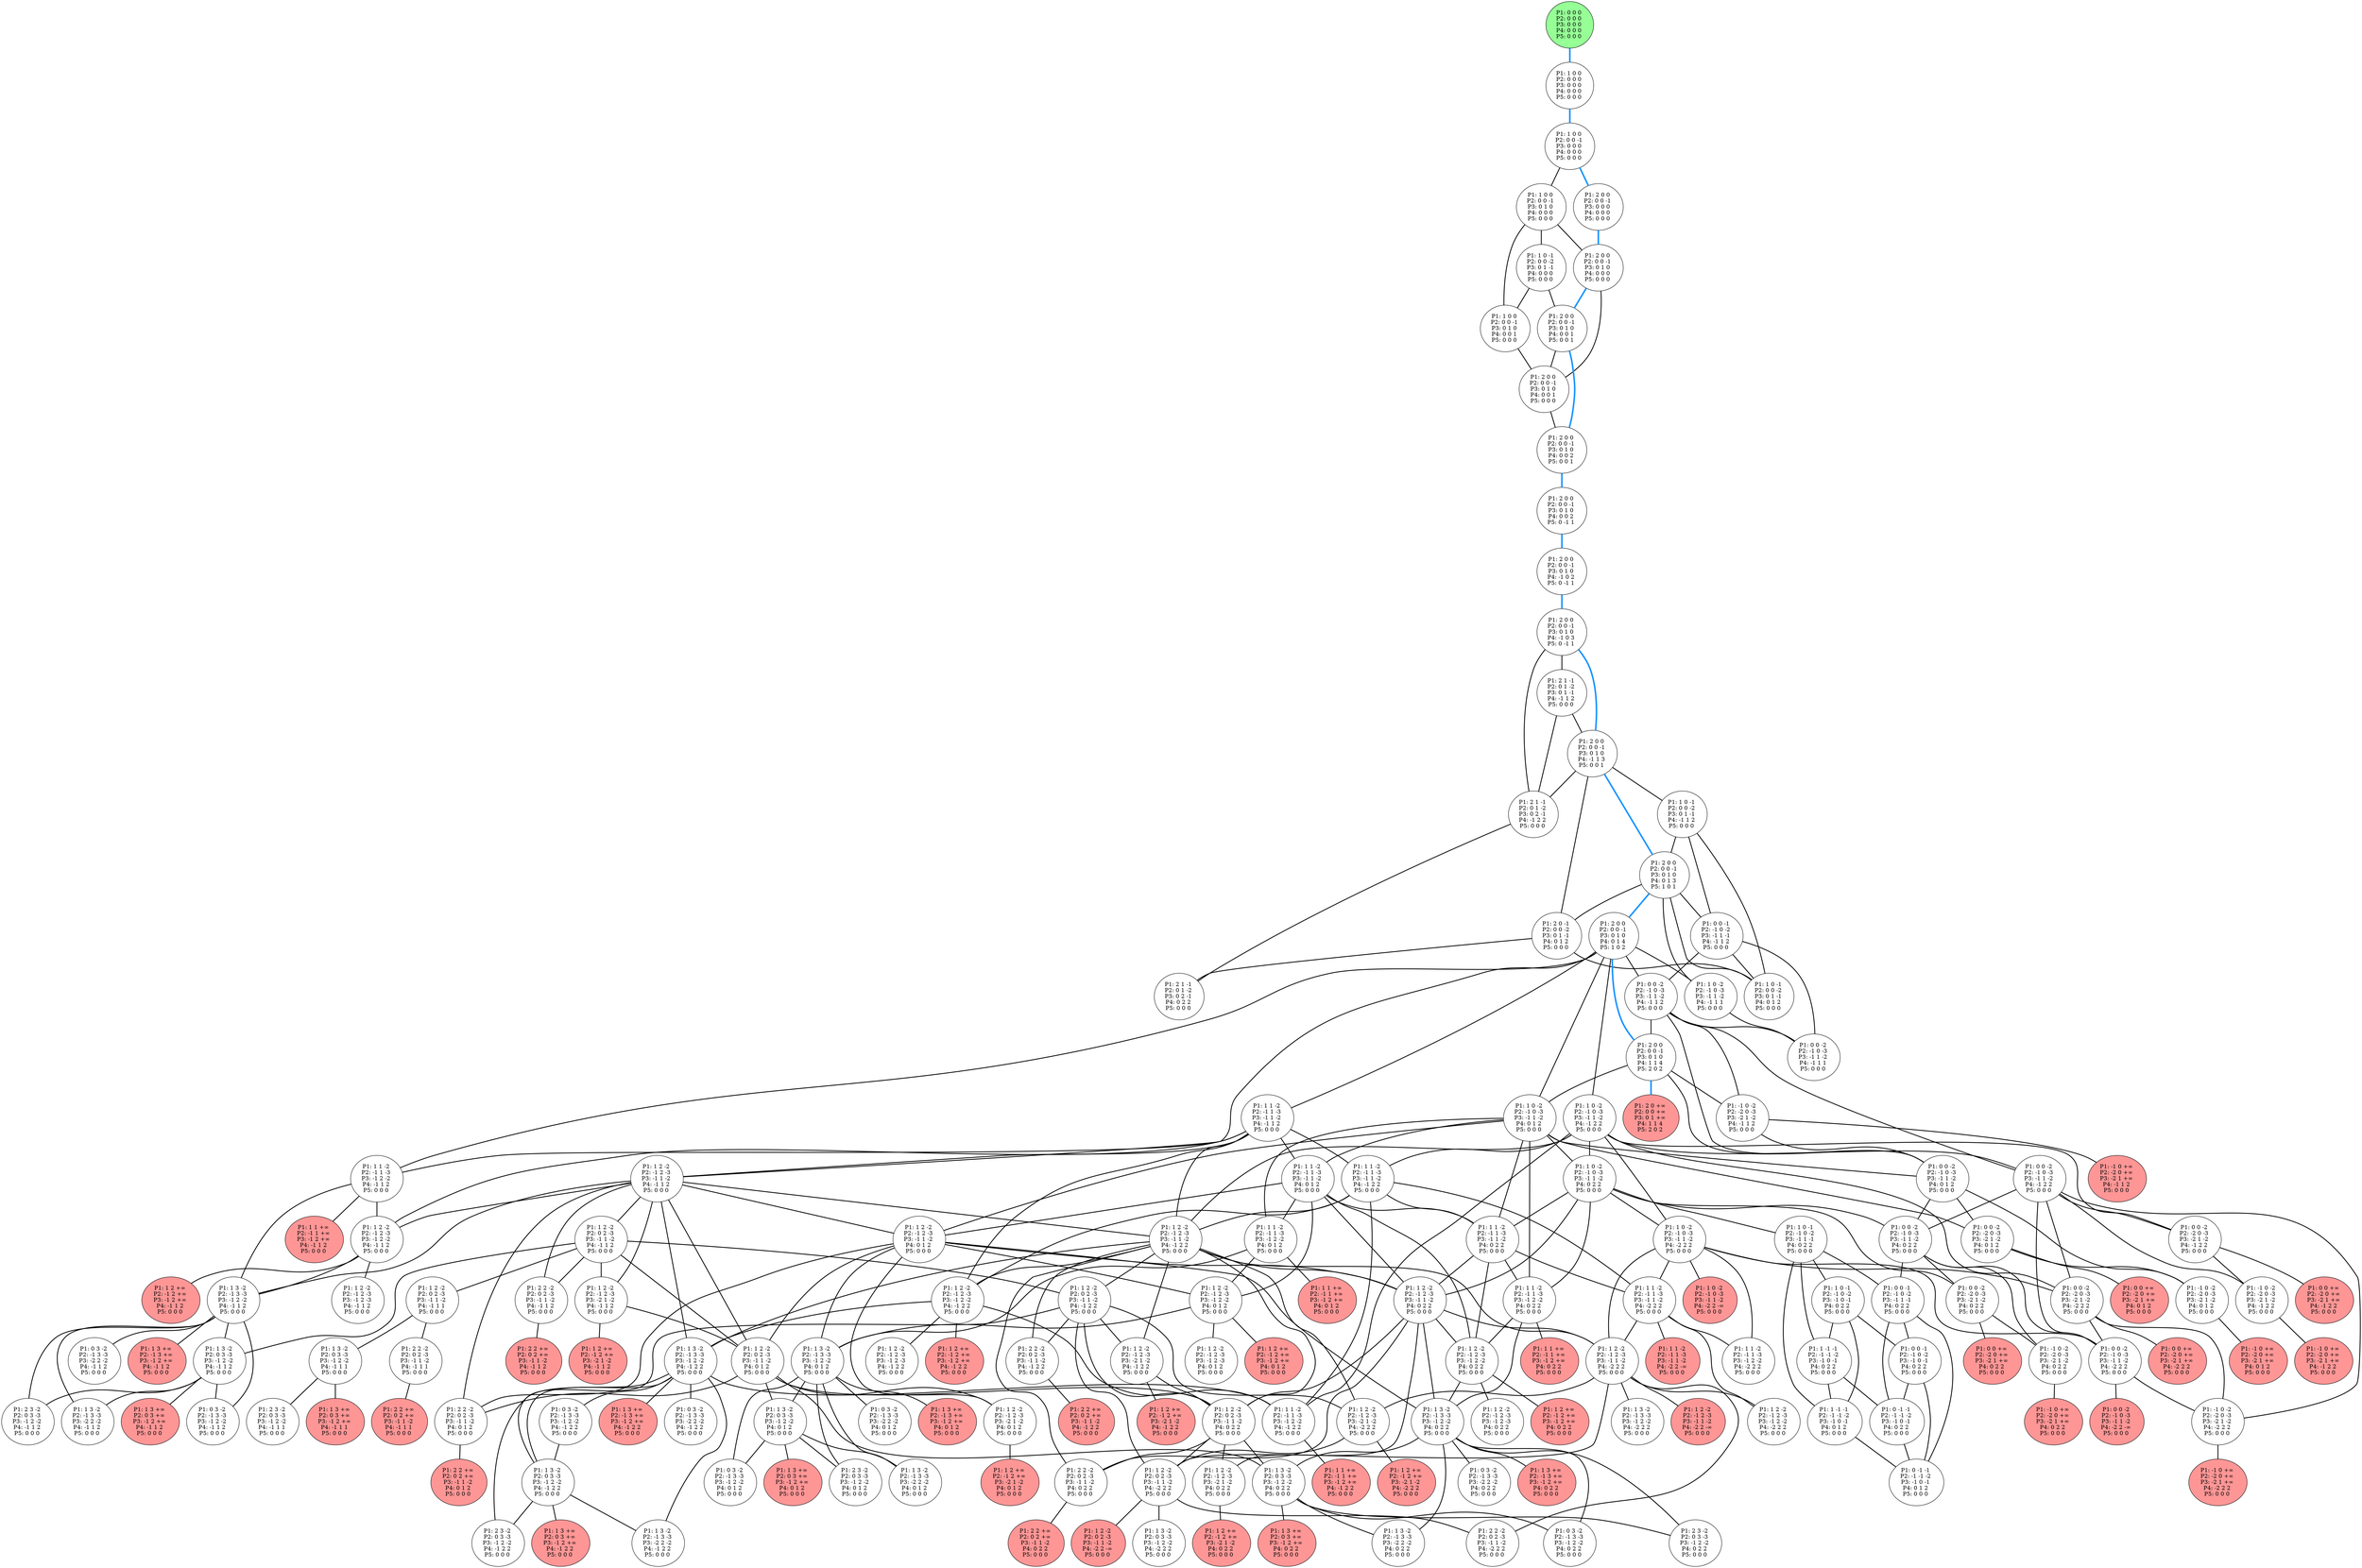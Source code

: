 graph G {
color = "black"
0 [label = "P1: 0 0 0 
P2: 0 0 0 
P3: 0 0 0 
P4: 0 0 0 
P5: 0 0 0 
",  style="filled", fillcolor = "#96FF96"];
1 [label = "P1: 1 0 0 
P2: 0 0 0 
P3: 0 0 0 
P4: 0 0 0 
P5: 0 0 0 
"];
2 [label = "P1: 1 0 0 
P2: 0 0 -1 
P3: 0 0 0 
P4: 0 0 0 
P5: 0 0 0 
"];
3 [label = "P1: 2 0 0 
P2: 0 0 -1 
P3: 0 0 0 
P4: 0 0 0 
P5: 0 0 0 
"];
4 [label = "P1: 1 0 0 
P2: 0 0 -1 
P3: 0 1 0 
P4: 0 0 0 
P5: 0 0 0 
"];
5 [label = "P1: 2 0 0 
P2: 0 0 -1 
P3: 0 1 0 
P4: 0 0 0 
P5: 0 0 0 
"];
6 [label = "P1: 1 0 -1 
P2: 0 0 -2 
P3: 0 1 -1 
P4: 0 0 0 
P5: 0 0 0 
"];
7 [label = "P1: 1 0 0 
P2: 0 0 -1 
P3: 0 1 0 
P4: 0 0 1 
P5: 0 0 0 
"];
8 [label = "P1: 2 0 0 
P2: 0 0 -1 
P3: 0 1 0 
P4: 0 0 1 
P5: 0 0 1 
"];
9 [label = "P1: 2 0 0 
P2: 0 0 -1 
P3: 0 1 0 
P4: 0 0 1 
P5: 0 0 0 
"];
10 [label = "P1: 2 0 0 
P2: 0 0 -1 
P3: 0 1 0 
P4: 0 0 2 
P5: 0 0 1 
"];
11 [label = "P1: 2 0 0 
P2: 0 0 -1 
P3: 0 1 0 
P4: 0 0 2 
P5: 0 -1 1 
"];
12 [label = "P1: 2 0 0 
P2: 0 0 -1 
P3: 0 1 0 
P4: -1 0 2 
P5: 0 -1 1 
"];
13 [label = "P1: 2 0 0 
P2: 0 0 -1 
P3: 0 1 0 
P4: -1 0 3 
P5: 0 -1 1 
"];
14 [label = "P1: 2 1 -1 
P2: 0 1 -2 
P3: 0 1 -1 
P4: -1 1 2 
P5: 0 0 0 
"];
15 [label = "P1: 2 0 0 
P2: 0 0 -1 
P3: 0 1 0 
P4: -1 1 3 
P5: 0 0 1 
"];
16 [label = "P1: 2 1 -1 
P2: 0 1 -2 
P3: 0 2 -1 
P4: -1 2 2 
P5: 0 0 0 
"];
17 [label = "P1: 1 0 -1 
P2: 0 0 -2 
P3: 0 1 -1 
P4: -1 1 2 
P5: 0 0 0 
"];
18 [label = "P1: 2 0 0 
P2: 0 0 -1 
P3: 0 1 0 
P4: 0 1 3 
P5: 1 0 1 
"];
19 [label = "P1: 2 0 -1 
P2: 0 0 -2 
P3: 0 1 -1 
P4: 0 1 2 
P5: 0 0 0 
"];
20 [label = "P1: 2 1 -1 
P2: 0 1 -2 
P3: 0 2 -1 
P4: 0 2 2 
P5: 0 0 0 
"];
21 [label = "P1: 0 0 -1 
P2: -1 0 -2 
P3: -1 1 -1 
P4: -1 1 2 
P5: 0 0 0 
"];
22 [label = "P1: 1 0 -1 
P2: 0 0 -2 
P3: 0 1 -1 
P4: 0 1 2 
P5: 0 0 0 
"];
23 [label = "P1: 2 0 0 
P2: 0 0 -1 
P3: 0 1 0 
P4: 0 1 4 
P5: 1 0 2 
"];
24 [label = "P1: 1 0 -2 
P2: -1 0 -3 
P3: -1 1 -2 
P4: -1 1 1 
P5: 0 0 0 
"];
25 [label = "P1: 0 0 -2 
P2: -1 0 -3 
P3: -1 1 -2 
P4: -1 1 2 
P5: 0 0 0 
"];
26 [label = "P1: 0 0 -2 
P2: -1 0 -3 
P3: -1 1 -2 
P4: -1 1 1 
P5: 0 0 0 
"];
27 [label = "P1: 1 1 -2 
P2: -1 1 -3 
P3: -1 1 -2 
P4: -1 1 2 
P5: 0 0 0 
"];
28 [label = "P1: 1 2 -2 
P2: -1 2 -3 
P3: -1 1 -2 
P4: -1 1 2 
P5: 0 0 0 
"];
29 [label = "P1: 2 0 0 
P2: 0 0 -1 
P3: 0 1 0 
P4: 1 1 4 
P5: 2 0 2 
"];
2929 [label = "P1: 2 0 +∞ 
P2: 0 0 +∞ 
P3: 0 1 +∞ 
P4: 1 1 4 
P5: 2 0 2 
",  style="filled", fillcolor = "#FF9696"];
30 [label = "P1: 1 1 -2 
P2: -1 1 -3 
P3: -1 2 -2 
P4: -1 1 2 
P5: 0 0 0 
"];
3030 [label = "P1: 1 1 +∞ 
P2: -1 1 +∞ 
P3: -1 2 +∞ 
P4: -1 1 2 
P5: 0 0 0 
",  style="filled", fillcolor = "#FF9696"];
31 [label = "P1: 1 0 -2 
P2: -1 0 -3 
P3: -1 1 -2 
P4: 0 1 2 
P5: 0 0 0 
"];
32 [label = "P1: 1 0 -2 
P2: -1 0 -3 
P3: -1 1 -2 
P4: -1 2 2 
P5: 0 0 0 
"];
33 [label = "P1: -1 0 -2 
P2: -2 0 -3 
P3: -2 1 -2 
P4: -1 1 2 
P5: 0 0 0 
"];
3333 [label = "P1: -1 0 +∞ 
P2: -2 0 +∞ 
P3: -2 1 +∞ 
P4: -1 1 2 
P5: 0 0 0 
",  style="filled", fillcolor = "#FF9696"];
34 [label = "P1: 0 0 -2 
P2: -1 0 -3 
P3: -1 1 -2 
P4: 0 1 2 
P5: 0 0 0 
"];
35 [label = "P1: 0 0 -2 
P2: -1 0 -3 
P3: -1 1 -2 
P4: -1 2 2 
P5: 0 0 0 
"];
36 [label = "P1: 1 2 -2 
P2: -1 2 -3 
P3: -1 2 -2 
P4: -1 1 2 
P5: 0 0 0 
"];
3636 [label = "P1: 1 2 +∞ 
P2: -1 2 +∞ 
P3: -1 2 +∞ 
P4: -1 1 2 
P5: 0 0 0 
",  style="filled", fillcolor = "#FF9696"];
37 [label = "P1: 1 1 -2 
P2: -1 1 -3 
P3: -1 1 -2 
P4: 0 1 2 
P5: 0 0 0 
"];
38 [label = "P1: 1 1 -2 
P2: -1 1 -3 
P3: -1 1 -2 
P4: -1 2 2 
P5: 0 0 0 
"];
39 [label = "P1: 1 2 -2 
P2: -1 2 -3 
P3: -1 1 -2 
P4: -1 2 2 
P5: 0 0 0 
"];
40 [label = "P1: 1 2 -2 
P2: -1 2 -3 
P3: -1 2 -2 
P4: -1 2 2 
P5: 0 0 0 
"];
4040 [label = "P1: 1 2 +∞ 
P2: -1 2 +∞ 
P3: -1 2 +∞ 
P4: -1 2 2 
P5: 0 0 0 
",  style="filled", fillcolor = "#FF9696"];
41 [label = "P1: 1 2 -2 
P2: 0 2 -3 
P3: -1 1 -2 
P4: -1 1 2 
P5: 0 0 0 
"];
42 [label = "P1: 2 2 -2 
P2: 0 2 -3 
P3: -1 1 -2 
P4: -1 1 2 
P5: 0 0 0 
"];
4242 [label = "P1: 2 2 +∞ 
P2: 0 2 +∞ 
P3: -1 1 -2 
P4: -1 1 2 
P5: 0 0 0 
",  style="filled", fillcolor = "#FF9696"];
43 [label = "P1: 1 2 -2 
P2: -1 2 -3 
P3: -2 1 -2 
P4: -1 1 2 
P5: 0 0 0 
"];
4343 [label = "P1: 1 2 +∞ 
P2: -1 2 +∞ 
P3: -2 1 -2 
P4: -1 1 2 
P5: 0 0 0 
",  style="filled", fillcolor = "#FF9696"];
44 [label = "P1: 1 3 -2 
P2: -1 3 -3 
P3: -1 2 -2 
P4: -1 1 2 
P5: 0 0 0 
"];
4444 [label = "P1: 1 3 +∞ 
P2: -1 3 +∞ 
P3: -1 2 +∞ 
P4: -1 1 2 
P5: 0 0 0 
",  style="filled", fillcolor = "#FF9696"];
45 [label = "P1: 1 2 -2 
P2: -1 2 -3 
P3: -1 1 -2 
P4: 0 1 2 
P5: 0 0 0 
"];
46 [label = "P1: 1 2 -2 
P2: 0 2 -3 
P3: -1 1 -2 
P4: 0 1 2 
P5: 0 0 0 
"];
47 [label = "P1: 2 2 -2 
P2: 0 2 -3 
P3: -1 1 -2 
P4: 0 1 2 
P5: 0 0 0 
"];
4747 [label = "P1: 2 2 +∞ 
P2: 0 2 +∞ 
P3: -1 1 -2 
P4: 0 1 2 
P5: 0 0 0 
",  style="filled", fillcolor = "#FF9696"];
48 [label = "P1: 1 3 -2 
P2: -1 3 -3 
P3: -1 2 -2 
P4: -1 2 2 
P5: 0 0 0 
"];
4848 [label = "P1: 1 3 +∞ 
P2: -1 3 +∞ 
P3: -1 2 +∞ 
P4: -1 2 2 
P5: 0 0 0 
",  style="filled", fillcolor = "#FF9696"];
49 [label = "P1: 0 0 -2 
P2: -2 0 -3 
P3: -2 1 -2 
P4: 0 1 2 
P5: 0 0 0 
"];
4949 [label = "P1: 0 0 +∞ 
P2: -2 0 +∞ 
P3: -2 1 +∞ 
P4: 0 1 2 
P5: 0 0 0 
",  style="filled", fillcolor = "#FF9696"];
50 [label = "P1: 1 1 -2 
P2: -1 1 -3 
P3: -1 2 -2 
P4: 0 1 2 
P5: 0 0 0 
"];
5050 [label = "P1: 1 1 +∞ 
P2: -1 1 +∞ 
P3: -1 2 +∞ 
P4: 0 1 2 
P5: 0 0 0 
",  style="filled", fillcolor = "#FF9696"];
51 [label = "P1: 1 0 -2 
P2: -1 0 -3 
P3: -1 1 -2 
P4: 0 2 2 
P5: 0 0 0 
"];
52 [label = "P1: 1 1 -2 
P2: -1 1 -3 
P3: -1 1 -2 
P4: 0 2 2 
P5: 0 0 0 
"];
53 [label = "P1: 1 1 -2 
P2: -1 1 -3 
P3: -1 2 -2 
P4: 0 2 2 
P5: 0 0 0 
"];
5353 [label = "P1: 1 1 +∞ 
P2: -1 1 +∞ 
P3: -1 2 +∞ 
P4: 0 2 2 
P5: 0 0 0 
",  style="filled", fillcolor = "#FF9696"];
54 [label = "P1: 0 0 -2 
P2: -2 0 -3 
P3: -2 1 -2 
P4: -1 2 2 
P5: 0 0 0 
"];
5454 [label = "P1: 0 0 +∞ 
P2: -2 0 +∞ 
P3: -2 1 +∞ 
P4: -1 2 2 
P5: 0 0 0 
",  style="filled", fillcolor = "#FF9696"];
55 [label = "P1: 1 1 -2 
P2: -1 1 -3 
P3: -1 2 -2 
P4: -1 2 2 
P5: 0 0 0 
"];
5555 [label = "P1: 1 1 +∞ 
P2: -1 1 +∞ 
P3: -1 2 +∞ 
P4: -1 2 2 
P5: 0 0 0 
",  style="filled", fillcolor = "#FF9696"];
56 [label = "P1: 1 0 -2 
P2: -1 0 -3 
P3: -1 1 -2 
P4: -2 2 2 
P5: 0 0 0 
"];
5656 [label = "P1: 1 0 -2 
P2: -1 0 -3 
P3: -1 1 -2 
P4: -2 2 -∞ 
P5: 0 0 0 
",  style="filled", fillcolor = "#FF9696"];
57 [label = "P1: 0 0 -2 
P2: -2 0 -3 
P3: -2 1 -2 
P4: -2 2 2 
P5: 0 0 0 
"];
5757 [label = "P1: 0 0 +∞ 
P2: -2 0 +∞ 
P3: -2 1 +∞ 
P4: -2 2 2 
P5: 0 0 0 
",  style="filled", fillcolor = "#FF9696"];
58 [label = "P1: -1 0 -2 
P2: -2 0 -3 
P3: -2 1 -2 
P4: 0 1 2 
P5: 0 0 0 
"];
5858 [label = "P1: -1 0 +∞ 
P2: -2 0 +∞ 
P3: -2 1 +∞ 
P4: 0 1 2 
P5: 0 0 0 
",  style="filled", fillcolor = "#FF9696"];
59 [label = "P1: 0 0 -2 
P2: -1 0 -3 
P3: -1 1 -2 
P4: 0 2 2 
P5: 0 0 0 
"];
60 [label = "P1: -1 0 -2 
P2: -2 0 -3 
P3: -2 1 -2 
P4: -1 2 2 
P5: 0 0 0 
"];
6060 [label = "P1: -1 0 +∞ 
P2: -2 0 +∞ 
P3: -2 1 +∞ 
P4: -1 2 2 
P5: 0 0 0 
",  style="filled", fillcolor = "#FF9696"];
61 [label = "P1: 0 0 -2 
P2: -1 0 -3 
P3: -1 1 -2 
P4: -2 2 2 
P5: 0 0 0 
"];
6161 [label = "P1: 0 0 -2 
P2: -1 0 -3 
P3: -1 1 -2 
P4: -2 2 -∞ 
P5: 0 0 0 
",  style="filled", fillcolor = "#FF9696"];
62 [label = "P1: -1 0 -2 
P2: -2 0 -3 
P3: -2 1 -2 
P4: -2 2 2 
P5: 0 0 0 
"];
6262 [label = "P1: -1 0 +∞ 
P2: -2 0 +∞ 
P3: -2 1 +∞ 
P4: -2 2 2 
P5: 0 0 0 
",  style="filled", fillcolor = "#FF9696"];
63 [label = "P1: 1 2 -2 
P2: -1 2 -3 
P3: -1 2 -3 
P4: -1 1 2 
P5: 0 0 0 
"];
64 [label = "P1: 1 2 -2 
P2: -1 2 -3 
P3: -1 2 -2 
P4: 0 1 2 
P5: 0 0 0 
"];
6464 [label = "P1: 1 2 +∞ 
P2: -1 2 +∞ 
P3: -1 2 +∞ 
P4: 0 1 2 
P5: 0 0 0 
",  style="filled", fillcolor = "#FF9696"];
65 [label = "P1: 1 2 -2 
P2: -1 2 -3 
P3: -1 1 -2 
P4: 0 2 2 
P5: 0 0 0 
"];
66 [label = "P1: 1 2 -2 
P2: -1 2 -3 
P3: -1 2 -2 
P4: 0 2 2 
P5: 0 0 0 
"];
6666 [label = "P1: 1 2 +∞ 
P2: -1 2 +∞ 
P3: -1 2 +∞ 
P4: 0 2 2 
P5: 0 0 0 
",  style="filled", fillcolor = "#FF9696"];
67 [label = "P1: 1 1 -2 
P2: -1 1 -3 
P3: -1 1 -2 
P4: -2 2 2 
P5: 0 0 0 
"];
6767 [label = "P1: 1 1 -2 
P2: -1 1 -3 
P3: -1 1 -2 
P4: -2 2 -∞ 
P5: 0 0 0 
",  style="filled", fillcolor = "#FF9696"];
68 [label = "P1: 1 2 -2 
P2: 0 2 -3 
P3: -1 1 -2 
P4: -1 2 2 
P5: 0 0 0 
"];
69 [label = "P1: 2 2 -2 
P2: 0 2 -3 
P3: -1 1 -2 
P4: -1 2 2 
P5: 0 0 0 
"];
6969 [label = "P1: 2 2 +∞ 
P2: 0 2 +∞ 
P3: -1 1 -2 
P4: -1 2 2 
P5: 0 0 0 
",  style="filled", fillcolor = "#FF9696"];
70 [label = "P1: 1 2 -2 
P2: -1 2 -3 
P3: -2 1 -2 
P4: -1 2 2 
P5: 0 0 0 
"];
7070 [label = "P1: 1 2 +∞ 
P2: -1 2 +∞ 
P3: -2 1 -2 
P4: -1 2 2 
P5: 0 0 0 
",  style="filled", fillcolor = "#FF9696"];
71 [label = "P1: 1 2 -2 
P2: -1 2 -3 
P3: -1 1 -2 
P4: -2 2 2 
P5: 0 0 0 
"];
7171 [label = "P1: 1 2 -2 
P2: -1 2 -3 
P3: -1 1 -2 
P4: -2 2 -∞ 
P5: 0 0 0 
",  style="filled", fillcolor = "#FF9696"];
72 [label = "P1: 1 2 -2 
P2: 0 2 -3 
P3: -1 1 -2 
P4: 0 2 2 
P5: 0 0 0 
"];
73 [label = "P1: 2 2 -2 
P2: 0 2 -3 
P3: -1 1 -2 
P4: 0 2 2 
P5: 0 0 0 
"];
7373 [label = "P1: 2 2 +∞ 
P2: 0 2 +∞ 
P3: -1 1 -2 
P4: 0 2 2 
P5: 0 0 0 
",  style="filled", fillcolor = "#FF9696"];
74 [label = "P1: 1 2 -2 
P2: -1 2 -3 
P3: -2 1 -2 
P4: -2 2 2 
P5: 0 0 0 
"];
7474 [label = "P1: 1 2 +∞ 
P2: -1 2 +∞ 
P3: -2 1 -2 
P4: -2 2 2 
P5: 0 0 0 
",  style="filled", fillcolor = "#FF9696"];
75 [label = "P1: 1 2 -2 
P2: -1 2 -3 
P3: -1 2 -3 
P4: -1 2 2 
P5: 0 0 0 
"];
76 [label = "P1: 1 3 -2 
P2: 0 3 -3 
P3: -1 2 -2 
P4: -1 1 2 
P5: 0 0 0 
"];
7676 [label = "P1: 1 3 +∞ 
P2: 0 3 +∞ 
P3: -1 2 +∞ 
P4: -1 1 2 
P5: 0 0 0 
",  style="filled", fillcolor = "#FF9696"];
77 [label = "P1: 1 2 -2 
P2: 0 2 -3 
P3: -1 1 -2 
P4: -1 1 1 
P5: 0 0 0 
"];
78 [label = "P1: 0 3 -2 
P2: -1 3 -3 
P3: -1 2 -2 
P4: -1 1 2 
P5: 0 0 0 
"];
79 [label = "P1: 2 3 -2 
P2: 0 3 -3 
P3: -1 2 -2 
P4: -1 1 2 
P5: 0 0 0 
"];
80 [label = "P1: 1 3 -2 
P2: -1 3 -3 
P3: -2 2 -2 
P4: -1 1 2 
P5: 0 0 0 
"];
81 [label = "P1: 0 3 -2 
P2: -1 3 -3 
P3: -2 2 -2 
P4: -1 1 2 
P5: 0 0 0 
"];
82 [label = "P1: 1 2 -2 
P2: -1 2 -3 
P3: -2 1 -2 
P4: 0 1 2 
P5: 0 0 0 
"];
8282 [label = "P1: 1 2 +∞ 
P2: -1 2 +∞ 
P3: -2 1 -2 
P4: 0 1 2 
P5: 0 0 0 
",  style="filled", fillcolor = "#FF9696"];
83 [label = "P1: 1 3 -2 
P2: -1 3 -3 
P3: -1 2 -2 
P4: 0 1 2 
P5: 0 0 0 
"];
8383 [label = "P1: 1 3 +∞ 
P2: -1 3 +∞ 
P3: -1 2 +∞ 
P4: 0 1 2 
P5: 0 0 0 
",  style="filled", fillcolor = "#FF9696"];
84 [label = "P1: 1 3 -2 
P2: -1 3 -3 
P3: -1 2 -2 
P4: 0 2 2 
P5: 0 0 0 
"];
8484 [label = "P1: 1 3 +∞ 
P2: -1 3 +∞ 
P3: -1 2 +∞ 
P4: 0 2 2 
P5: 0 0 0 
",  style="filled", fillcolor = "#FF9696"];
85 [label = "P1: 1 3 -2 
P2: 0 3 -3 
P3: -1 2 -2 
P4: 0 1 2 
P5: 0 0 0 
"];
8585 [label = "P1: 1 3 +∞ 
P2: 0 3 +∞ 
P3: -1 2 +∞ 
P4: 0 1 2 
P5: 0 0 0 
",  style="filled", fillcolor = "#FF9696"];
86 [label = "P1: 1 3 -2 
P2: 0 3 -3 
P3: -1 2 -2 
P4: 0 2 2 
P5: 0 0 0 
"];
8686 [label = "P1: 1 3 +∞ 
P2: 0 3 +∞ 
P3: -1 2 +∞ 
P4: 0 2 2 
P5: 0 0 0 
",  style="filled", fillcolor = "#FF9696"];
87 [label = "P1: 0 3 -2 
P2: -1 3 -3 
P3: -1 2 -2 
P4: -1 2 2 
P5: 0 0 0 
"];
88 [label = "P1: 1 3 -2 
P2: 0 3 -3 
P3: -1 2 -2 
P4: -1 2 2 
P5: 0 0 0 
"];
8888 [label = "P1: 1 3 +∞ 
P2: 0 3 +∞ 
P3: -1 2 +∞ 
P4: -1 2 2 
P5: 0 0 0 
",  style="filled", fillcolor = "#FF9696"];
89 [label = "P1: 2 3 -2 
P2: 0 3 -3 
P3: -1 2 -2 
P4: -1 2 2 
P5: 0 0 0 
"];
90 [label = "P1: 1 3 -2 
P2: -1 3 -3 
P3: -2 2 -2 
P4: -1 2 2 
P5: 0 0 0 
"];
91 [label = "P1: 0 3 -2 
P2: -1 3 -3 
P3: -2 2 -2 
P4: -1 2 2 
P5: 0 0 0 
"];
92 [label = "P1: 0 0 -2 
P2: -2 0 -3 
P3: -2 1 -2 
P4: 0 2 2 
P5: 0 0 0 
"];
9292 [label = "P1: 0 0 +∞ 
P2: -2 0 +∞ 
P3: -2 1 +∞ 
P4: 0 2 2 
P5: 0 0 0 
",  style="filled", fillcolor = "#FF9696"];
93 [label = "P1: 1 0 -1 
P2: -1 0 -2 
P3: -1 1 -1 
P4: 0 2 2 
P5: 0 0 0 
"];
94 [label = "P1: 1 1 -2 
P2: -1 1 -3 
P3: -1 2 -2 
P4: -2 2 2 
P5: 0 0 0 
"];
95 [label = "P1: -1 0 -2 
P2: -2 0 -3 
P3: -2 1 -2 
P4: 0 2 2 
P5: 0 0 0 
"];
9595 [label = "P1: -1 0 +∞ 
P2: -2 0 +∞ 
P3: -2 1 +∞ 
P4: 0 2 2 
P5: 0 0 0 
",  style="filled", fillcolor = "#FF9696"];
96 [label = "P1: 0 0 -1 
P2: -1 0 -2 
P3: -1 1 -1 
P4: 0 2 2 
P5: 0 0 0 
"];
97 [label = "P1: 1 2 -2 
P2: -1 2 -3 
P3: -1 2 -3 
P4: 0 1 2 
P5: 0 0 0 
"];
98 [label = "P1: 1 2 -2 
P2: -1 2 -3 
P3: -2 1 -2 
P4: 0 2 2 
P5: 0 0 0 
"];
9898 [label = "P1: 1 2 +∞ 
P2: -1 2 +∞ 
P3: -2 1 -2 
P4: 0 2 2 
P5: 0 0 0 
",  style="filled", fillcolor = "#FF9696"];
99 [label = "P1: 1 2 -2 
P2: -1 2 -3 
P3: -1 2 -3 
P4: 0 2 2 
P5: 0 0 0 
"];
100 [label = "P1: 1 2 -2 
P2: -1 2 -3 
P3: -1 2 -2 
P4: -2 2 2 
P5: 0 0 0 
"];
101 [label = "P1: 1 2 -2 
P2: 0 2 -3 
P3: -1 1 -2 
P4: -2 2 2 
P5: 0 0 0 
"];
101101 [label = "P1: 1 2 -2 
P2: 0 2 -3 
P3: -1 1 -2 
P4: -2 2 -∞ 
P5: 0 0 0 
",  style="filled", fillcolor = "#FF9696"];
102 [label = "P1: 2 2 -2 
P2: 0 2 -3 
P3: -1 1 -2 
P4: -2 2 2 
P5: 0 0 0 
"];
103 [label = "P1: 1 3 -2 
P2: -1 3 -3 
P3: -1 2 -2 
P4: -2 2 2 
P5: 0 0 0 
"];
104 [label = "P1: 2 2 -2 
P2: 0 2 -3 
P3: -1 1 -2 
P4: -1 1 1 
P5: 0 0 0 
"];
104104 [label = "P1: 2 2 +∞ 
P2: 0 2 +∞ 
P3: -1 1 -2 
P4: -1 1 1 
P5: 0 0 0 
",  style="filled", fillcolor = "#FF9696"];
105 [label = "P1: 1 3 -2 
P2: 0 3 -3 
P3: -1 2 -2 
P4: -1 1 1 
P5: 0 0 0 
"];
105105 [label = "P1: 1 3 +∞ 
P2: 0 3 +∞ 
P3: -1 2 +∞ 
P4: -1 1 1 
P5: 0 0 0 
",  style="filled", fillcolor = "#FF9696"];
106 [label = "P1: 0 3 -2 
P2: -1 3 -3 
P3: -1 2 -2 
P4: 0 1 2 
P5: 0 0 0 
"];
107 [label = "P1: 2 3 -2 
P2: 0 3 -3 
P3: -1 2 -2 
P4: 0 1 2 
P5: 0 0 0 
"];
108 [label = "P1: 1 3 -2 
P2: -1 3 -3 
P3: -2 2 -2 
P4: 0 1 2 
P5: 0 0 0 
"];
109 [label = "P1: 0 3 -2 
P2: -1 3 -3 
P3: -2 2 -2 
P4: 0 1 2 
P5: 0 0 0 
"];
110 [label = "P1: 0 3 -2 
P2: -1 3 -3 
P3: -1 2 -2 
P4: 0 2 2 
P5: 0 0 0 
"];
111 [label = "P1: 2 3 -2 
P2: 0 3 -3 
P3: -1 2 -2 
P4: 0 2 2 
P5: 0 0 0 
"];
112 [label = "P1: 1 3 -2 
P2: -1 3 -3 
P3: -2 2 -2 
P4: 0 2 2 
P5: 0 0 0 
"];
113 [label = "P1: 0 3 -2 
P2: -1 3 -3 
P3: -2 2 -2 
P4: 0 2 2 
P5: 0 0 0 
"];
114 [label = "P1: 1 0 -1 
P2: -1 0 -2 
P3: -1 0 -1 
P4: 0 2 2 
P5: 0 0 0 
"];
115 [label = "P1: 1 -1 -1 
P2: -1 -1 -2 
P3: -1 0 -1 
P4: 0 2 2 
P5: 0 0 0 
"];
116 [label = "P1: 1 -1 -1 
P2: -1 -1 -2 
P3: -1 0 -1 
P4: 0 1 2 
P5: 0 0 0 
"];
117 [label = "P1: 0 0 -1 
P2: -1 0 -2 
P3: -1 0 -1 
P4: 0 2 2 
P5: 0 0 0 
"];
118 [label = "P1: 0 -1 -1 
P2: -1 -1 -2 
P3: -1 0 -1 
P4: 0 2 2 
P5: 0 0 0 
"];
119 [label = "P1: 0 -1 -1 
P2: -1 -1 -2 
P3: -1 0 -1 
P4: 0 1 2 
P5: 0 0 0 
"];
120 [label = "P1: 1 3 -2 
P2: 0 3 -3 
P3: -1 2 -2 
P4: -2 2 2 
P5: 0 0 0 
"];
121 [label = "P1: 2 3 -2 
P2: 0 3 -3 
P3: -1 2 -2 
P4: -1 1 1 
P5: 0 0 0 
"];
edge [style=bold];
0 -- 1 [color="#1E96FF", penwidth=4.0];

1 -- 2 [color="#1E96FF", penwidth=4.0];

2 -- 3 [color="#1E96FF", penwidth=4.0];
2 -- 4 [color=black];

3 -- 5 [color="#1E96FF", penwidth=4.0];

4 -- 5 [color=black];
4 -- 6 [color=black];
4 -- 7 [color=black];

5 -- 8 [color="#1E96FF", penwidth=4.0];
5 -- 9 [color=black];

6 -- 8 [color=black];
6 -- 7 [color=black];

7 -- 9 [color=black];

8 -- 10 [color="#1E96FF", penwidth=4.0];
8 -- 9 [color=black];

9 -- 10 [color=black];

10 -- 11 [color="#1E96FF", penwidth=4.0];

11 -- 12 [color="#1E96FF", penwidth=4.0];

12 -- 13 [color="#1E96FF", penwidth=4.0];

13 -- 14 [color=black];
13 -- 15 [color="#1E96FF", penwidth=4.0];
13 -- 16 [color=black];

14 -- 15 [color=black];
14 -- 16 [color=black];

15 -- 17 [color=black];
15 -- 18 [color="#1E96FF", penwidth=4.0];
15 -- 19 [color=black];
15 -- 16 [color=black];

16 -- 20 [color=black];

17 -- 18 [color=black];
17 -- 21 [color=black];
17 -- 22 [color=black];

18 -- 21 [color=black];
18 -- 23 [color="#1E96FF", penwidth=4.0];
18 -- 22 [color=black];
18 -- 19 [color=black];
18 -- 24 [color=black];

19 -- 22 [color=black];
19 -- 20 [color=black];


21 -- 25 [color=black];
21 -- 22 [color=black];
21 -- 26 [color=black];


23 -- 25 [color=black];
23 -- 27 [color=black];
23 -- 28 [color=black];
23 -- 29 [color="#1E96FF", penwidth=4.0];
23 -- 30 [color=black];
23 -- 31 [color=black];
23 -- 32 [color=black];
23 -- 24 [color=black];

24 -- 26 [color=black];

25 -- 29 [color=black];
25 -- 33 [color=black];
25 -- 34 [color=black];
25 -- 35 [color=black];
25 -- 26 [color=black];


27 -- 28 [color=black];
27 -- 30 [color=black];
27 -- 36 [color=black];
27 -- 37 [color=black];
27 -- 38 [color=black];
27 -- 39 [color=black];
27 -- 40 [color=black];

28 -- 41 [color=black];
28 -- 42 [color=black];
28 -- 43 [color=black];
28 -- 36 [color=black];
28 -- 44 [color=black];
28 -- 45 [color=black];
28 -- 39 [color=black];
28 -- 46 [color=black];
28 -- 47 [color=black];
28 -- 48 [color=black];

29 -- 33 [color=black];
29 -- 31 [color=black];
29 -- 34 [color=black];

29 -- 2929 [color="#1E96FF", penwidth=4.0];
30 -- 36 [color=black];
30 -- 44 [color=black];

30 -- 3030 [color=black];
31 -- 34 [color=black];
31 -- 37 [color=black];
31 -- 45 [color=black];
31 -- 49 [color=black];
31 -- 50 [color=black];
31 -- 51 [color=black];
31 -- 52 [color=black];
31 -- 53 [color=black];

32 -- 35 [color=black];
32 -- 38 [color=black];
32 -- 39 [color=black];
32 -- 54 [color=black];
32 -- 55 [color=black];
32 -- 56 [color=black];
32 -- 51 [color=black];
32 -- 57 [color=black];

33 -- 34 [color=black];

33 -- 3333 [color=black];
34 -- 49 [color=black];
34 -- 58 [color=black];
34 -- 59 [color=black];

35 -- 54 [color=black];
35 -- 60 [color=black];
35 -- 61 [color=black];
35 -- 59 [color=black];
35 -- 57 [color=black];
35 -- 62 [color=black];

36 -- 44 [color=black];
36 -- 63 [color=black];

36 -- 3636 [color=black];
37 -- 45 [color=black];
37 -- 50 [color=black];
37 -- 64 [color=black];
37 -- 52 [color=black];
37 -- 65 [color=black];
37 -- 66 [color=black];

38 -- 39 [color=black];
38 -- 55 [color=black];
38 -- 40 [color=black];
38 -- 67 [color=black];
38 -- 52 [color=black];

39 -- 68 [color=black];
39 -- 69 [color=black];
39 -- 70 [color=black];
39 -- 40 [color=black];
39 -- 48 [color=black];
39 -- 71 [color=black];
39 -- 65 [color=black];
39 -- 72 [color=black];
39 -- 73 [color=black];
39 -- 74 [color=black];

40 -- 55 [color=black];
40 -- 48 [color=black];
40 -- 75 [color=black];

40 -- 4040 [color=black];
41 -- 42 [color=black];
41 -- 43 [color=black];
41 -- 76 [color=black];
41 -- 46 [color=black];
41 -- 68 [color=black];
41 -- 77 [color=black];


42 -- 4242 [color=black];
43 -- 46 [color=black];

43 -- 4343 [color=black];
44 -- 78 [color=black];
44 -- 76 [color=black];
44 -- 79 [color=black];
44 -- 80 [color=black];
44 -- 81 [color=black];

44 -- 4444 [color=black];
45 -- 46 [color=black];
45 -- 47 [color=black];
45 -- 82 [color=black];
45 -- 64 [color=black];
45 -- 83 [color=black];
45 -- 65 [color=black];
45 -- 84 [color=black];

46 -- 47 [color=black];
46 -- 82 [color=black];
46 -- 85 [color=black];
46 -- 72 [color=black];
46 -- 86 [color=black];


47 -- 4747 [color=black];
48 -- 87 [color=black];
48 -- 88 [color=black];
48 -- 89 [color=black];
48 -- 55 [color=black];
48 -- 90 [color=black];
48 -- 91 [color=black];

48 -- 4848 [color=black];
49 -- 58 [color=black];

49 -- 4949 [color=black];
50 -- 64 [color=black];
50 -- 83 [color=black];

50 -- 5050 [color=black];
51 -- 59 [color=black];
51 -- 52 [color=black];
51 -- 65 [color=black];
51 -- 92 [color=black];
51 -- 53 [color=black];
51 -- 93 [color=black];
51 -- 56 [color=black];

52 -- 65 [color=black];
52 -- 53 [color=black];
52 -- 66 [color=black];
52 -- 67 [color=black];

53 -- 66 [color=black];
53 -- 84 [color=black];

53 -- 5353 [color=black];
54 -- 60 [color=black];

54 -- 5454 [color=black];

55 -- 5555 [color=black];
56 -- 61 [color=black];
56 -- 67 [color=black];
56 -- 71 [color=black];
56 -- 57 [color=black];
56 -- 94 [color=black];

56 -- 5656 [color=black];
57 -- 62 [color=black];
57 -- 61 [color=black];

57 -- 5757 [color=black];

58 -- 5858 [color=black];
59 -- 92 [color=black];
59 -- 95 [color=black];
59 -- 96 [color=black];
59 -- 61 [color=black];


60 -- 6060 [color=black];
61 -- 62 [color=black];

61 -- 6161 [color=black];

62 -- 6262 [color=black];

64 -- 83 [color=black];
64 -- 97 [color=black];

64 -- 6464 [color=black];
65 -- 72 [color=black];
65 -- 73 [color=black];
65 -- 98 [color=black];
65 -- 66 [color=black];
65 -- 84 [color=black];
65 -- 71 [color=black];

66 -- 84 [color=black];
66 -- 99 [color=black];

66 -- 6666 [color=black];
67 -- 71 [color=black];
67 -- 94 [color=black];
67 -- 100 [color=black];

67 -- 6767 [color=black];
68 -- 69 [color=black];
68 -- 70 [color=black];
68 -- 88 [color=black];
68 -- 101 [color=black];
68 -- 72 [color=black];
68 -- 74 [color=black];


69 -- 6969 [color=black];
70 -- 72 [color=black];

70 -- 7070 [color=black];
71 -- 101 [color=black];
71 -- 102 [color=black];
71 -- 74 [color=black];
71 -- 100 [color=black];
71 -- 103 [color=black];

71 -- 7171 [color=black];
72 -- 73 [color=black];
72 -- 98 [color=black];
72 -- 86 [color=black];
72 -- 101 [color=black];


73 -- 7373 [color=black];
74 -- 101 [color=black];

74 -- 7474 [color=black];

76 -- 79 [color=black];
76 -- 78 [color=black];
76 -- 80 [color=black];

76 -- 7676 [color=black];
77 -- 104 [color=black];
77 -- 105 [color=black];






82 -- 8282 [color=black];
83 -- 106 [color=black];
83 -- 85 [color=black];
83 -- 107 [color=black];
83 -- 108 [color=black];
83 -- 109 [color=black];

83 -- 8383 [color=black];
84 -- 110 [color=black];
84 -- 86 [color=black];
84 -- 111 [color=black];
84 -- 112 [color=black];
84 -- 113 [color=black];

84 -- 8484 [color=black];
85 -- 107 [color=black];
85 -- 106 [color=black];
85 -- 108 [color=black];

85 -- 8585 [color=black];
86 -- 111 [color=black];
86 -- 110 [color=black];
86 -- 112 [color=black];

86 -- 8686 [color=black];
87 -- 88 [color=black];

88 -- 89 [color=black];
88 -- 90 [color=black];

88 -- 8888 [color=black];



92 -- 95 [color=black];

92 -- 9292 [color=black];
93 -- 96 [color=black];
93 -- 114 [color=black];
93 -- 115 [color=black];
93 -- 116 [color=black];



95 -- 9595 [color=black];
96 -- 117 [color=black];
96 -- 118 [color=black];
96 -- 119 [color=black];



98 -- 9898 [color=black];


101 -- 102 [color=black];
101 -- 120 [color=black];

101 -- 101101 [color=black];



104 -- 104104 [color=black];
105 -- 121 [color=black];

105 -- 105105 [color=black];








114 -- 117 [color=black];
114 -- 115 [color=black];
114 -- 116 [color=black];

115 -- 118 [color=black];
115 -- 116 [color=black];

116 -- 119 [color=black];

117 -- 118 [color=black];
117 -- 119 [color=black];

118 -- 119 [color=black];




}
